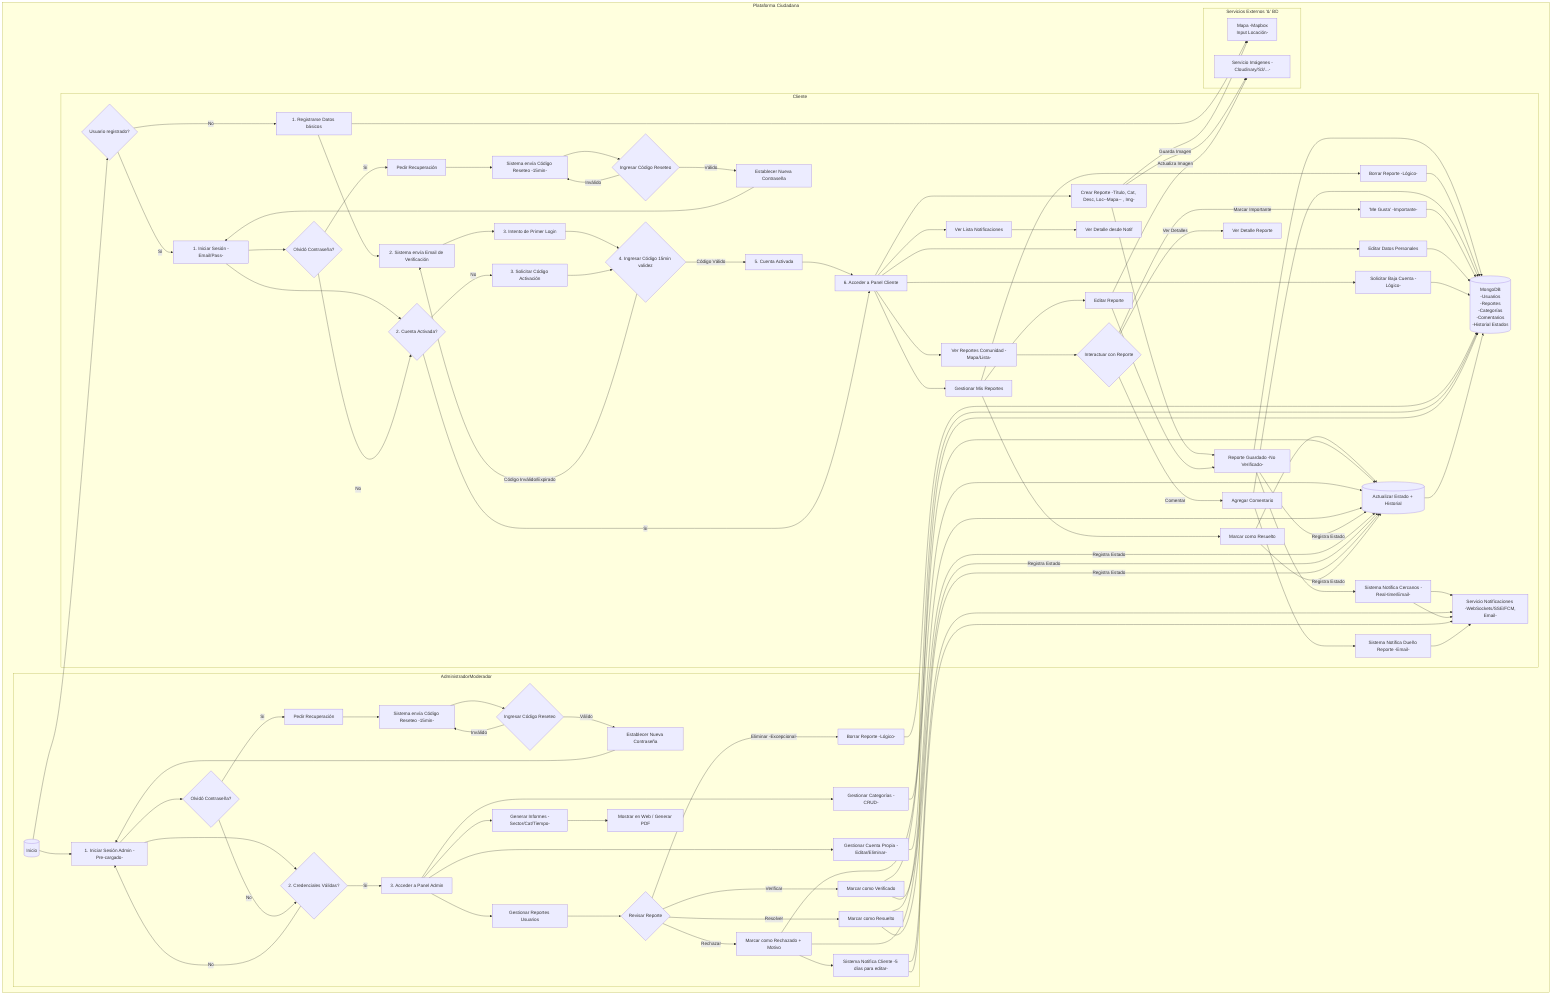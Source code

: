 flowchart TD
subgraph Plataforma Ciudadana

        %% --- Inicio y Acceso ---
        Start[(Inicio)] --> LoginChoice{Usuario registrado?};

        %% --- Flujo Cliente ---
        subgraph Cliente
            direction LR
            LoginChoice -- No --> C_Register[1. Registrarse Datos básicos];
            C_Register --> C_SendVerification[2. Sistema envía Email de Verificación];
            C_SendVerification --> C_LoginAttempt1[3. Intento de Primer Login];
            C_LoginAttempt1 --> C_EnterCode{4. Ingresar Código 15min validez};
            C_EnterCode -- Código Válido --> C_Activate[5. Cuenta Activada];
            C_EnterCode -- Código Inválido/Expirado --> C_SendVerification;
            C_Activate --> C_Dashboard[6. Acceder a Panel Cliente];

            LoginChoice -- Sí --> C_Login[1. Iniciar Sesión -Email/Pass-];
            C_Login --> C_CheckActive{2. Cuenta Activada?};
            C_CheckActive -- Sí --> C_Dashboard;
            C_CheckActive -- No --> C_PromptActivate[3. Solicitar Código Activación];
            C_PromptActivate --> C_EnterCode;

            C_Login --> C_ForgotPassword{Olvidó Contraseña?};
            C_ForgotPassword -- Sí --> C_ReqReset[Pedir Recuperación];
            C_ReqReset --> C_SendResetCode[Sistema envía Código Reseteo -15min-];
            C_SendResetCode --> C_EnterResetCode{Ingresar Código Reseteo};
            C_EnterResetCode -- Válido --> C_SetNewPass[Establecer Nueva Contraseña];
            C_SetNewPass --> C_Login;
            C_EnterResetCode -- Inválido --> C_SendResetCode;
            C_ForgotPassword -- No --> C_CheckActive;

            %% --- Funciones Cliente ---
            C_Dashboard --> C_ViewReports[Ver Reportes Comunidad -Mapa/Lista-];
            C_Dashboard --> C_CreateReport[Crear Reporte -Título, Cat, Desc, Loc--Mapa-- , Img-];
            C_CreateReport --> C_SaveUnverified[Reporte Guardado -No Verificado-];
            C_SaveUnverified --> DB[(MongoDB)];
            C_SaveUnverified --> C_NotifyNearby[Sistema Notifica Cercanos -Real-time/Email-];
            C_NotifyNearby --> Notifications;

            C_Dashboard --> C_ManageMyReports[Gestionar Mis Reportes];
            C_ManageMyReports --> C_EditReport[Editar Reporte];
            C_EditReport --> C_SaveUnverified;
            C_ManageMyReports --> C_DeleteReport[Borrar Reporte -Lógico-];
            C_DeleteReport --> DB;
            C_ManageMyReports --> C_MarkResolved[Marcar como Resuelto];
            C_MarkResolved --> DB_UpdateStatus[(Actualizar Estado + Historial)];

            C_ViewReports --> C_Interact{Interactuar con Reporte};
            C_Interact -- Ver Detalles --> C_ViewDetail[Ver Detalle Reporte];
            C_Interact -- Comentar --> C_AddComment[Agregar Comentario];
            C_AddComment --> DB;
            C_AddComment --> C_NotifyOwner[Sistema Notifica Dueño Reporte -Email-];
            C_Interact -- Marcar Importante --> C_MarkImportant['Me Gusta' -Importante-];
            C_MarkImportant --> DB;

            C_Dashboard --> C_ViewNotifications[Ver Lista Notificaciones];
            C_ViewNotifications --> C_ViewDetailNotif[Ver Detalle desde Notif];

            C_Dashboard --> C_EditProfile[Editar Datos Personales];
            C_EditProfile --> DB;
            C_Dashboard --> C_RequestDeletion[Solicitar Baja Cuenta -Lógico-];
            C_RequestDeletion --> DB;
        end

        %% --- Flujo Administrador ---
        subgraph AdministradorModerador
             direction LR
            Start --> A_Login[1. Iniciar Sesión Admin -Pre-cargado-];
            A_Login --> A_Validate{2. Credenciales Válidas?};
            A_Validate -- Sí --> A_Dashboard[3. Acceder a Panel Admin];
            A_Validate -- No --> A_Login;

            A_Login --> A_ForgotPassword{Olvidó Contraseña?};
            A_ForgotPassword -- Sí --> A_ReqReset[Pedir Recuperación];
            A_ReqReset --> A_SendResetCode[Sistema envía Código Reseteo -15min-];
            A_SendResetCode --> A_EnterResetCode{Ingresar Código Reseteo};
            A_EnterResetCode -- Válido --> A_SetNewPass[Establecer Nueva Contraseña];
            A_SetNewPass --> A_Login;
            A_EnterResetCode -- Inválido --> A_SendResetCode;
            A_ForgotPassword -- No --> A_Validate;

            %% --- Funciones Admin ---
            A_Dashboard --> A_ManageReports[Gestionar Reportes Usuarios];
            A_ManageReports --> A_ReviewReport{Revisar Reporte};
            A_ReviewReport -- Verificar --> A_VerifyReport[Marcar como Verificado];
            A_VerifyReport --> DB_UpdateStatus;
            A_ReviewReport -- Rechazar --> A_RejectReport[Marcar como Rechazado + Motivo];
            A_RejectReport --> DB_UpdateStatus;
            A_RejectReport --> A_NotifyReject[Sistema Notifica Cliente -5 días para editar-];
            A_NotifyReject --> Notifications;
            A_ReviewReport -- Resolver --> A_ResolveReport[Marcar como Resuelto];
            A_ResolveReport --> DB_UpdateStatus;
            A_ReviewReport -- Eliminar -Excepcional- --> A_DeleteReport[Borrar Reporte -Lógico-];
            A_DeleteReport --> DB;

            A_Dashboard --> A_ManageCategories[Gestionar Categorías -CRUD-];
            A_ManageCategories --> DB;

            A_Dashboard --> A_GenerateReports[Generar Informes -Sector/Cat/Tiempo-];
            A_GenerateReports --> A_DisplayReports[Mostrar en Web / Generar PDF];

            A_Dashboard --> A_ManageOwnAccount[Gestionar Cuenta Propia -Editar/Eliminar-];
            A_ManageOwnAccount --> DB;
        end

        %% --- Componentes/Servicios Clave ---
        subgraph Servicios Externos '&' BD
            direction RL
            DB[(MongoDB \n -Usuarios \n -Reportes \n -Categorías \n -Comentarios \n -Historial Estados)]
            MapService[Mapa -Mapbox \n Input Locación-];
            ImageService[Servicio Imágenes -Cloudinary/S3/...-]
            Notifications[Servicio Notificaciones \n -WebSockets/SSE/FCM, Email-]
        end

        %% --- Conexiones entre flujos y servicios ---
        C_Register --> MapService;
        C_CreateReport --> MapService;
        C_CreateReport -- Guarda Imagen --> ImageService;
        C_EditReport -- Actualiza Imagen --> ImageService;
        C_SaveUnverified -- Registra Estado --> DB_UpdateStatus;
        A_VerifyReport -- Registra Estado --> DB_UpdateStatus;
        A_RejectReport -- Registra Estado --> DB_UpdateStatus;
        A_ResolveReport -- Registra Estado --> DB_UpdateStatus;
        C_MarkResolved -- Registra Estado --> DB_UpdateStatus;
        DB_UpdateStatus --> DB;
        C_NotifyNearby --> Notifications;
        A_NotifyReject --> Notifications;
        C_NotifyOwner --> Notifications;

    end